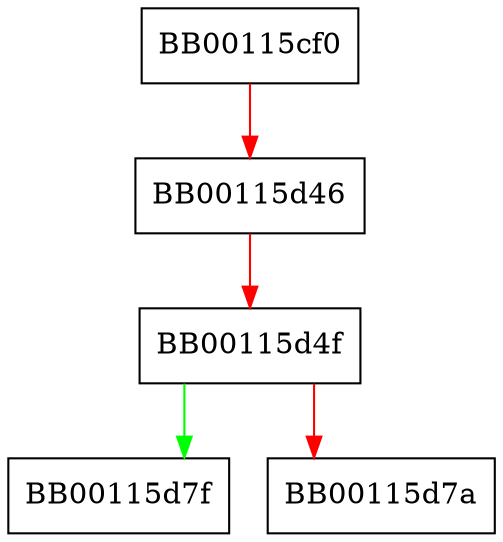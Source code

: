 digraph FUN_00115cf0 {
  node [shape="box"];
  graph [splines=ortho];
  BB00115cf0 -> BB00115d46 [color="red"];
  BB00115d46 -> BB00115d4f [color="red"];
  BB00115d4f -> BB00115d7f [color="green"];
  BB00115d4f -> BB00115d7a [color="red"];
}
